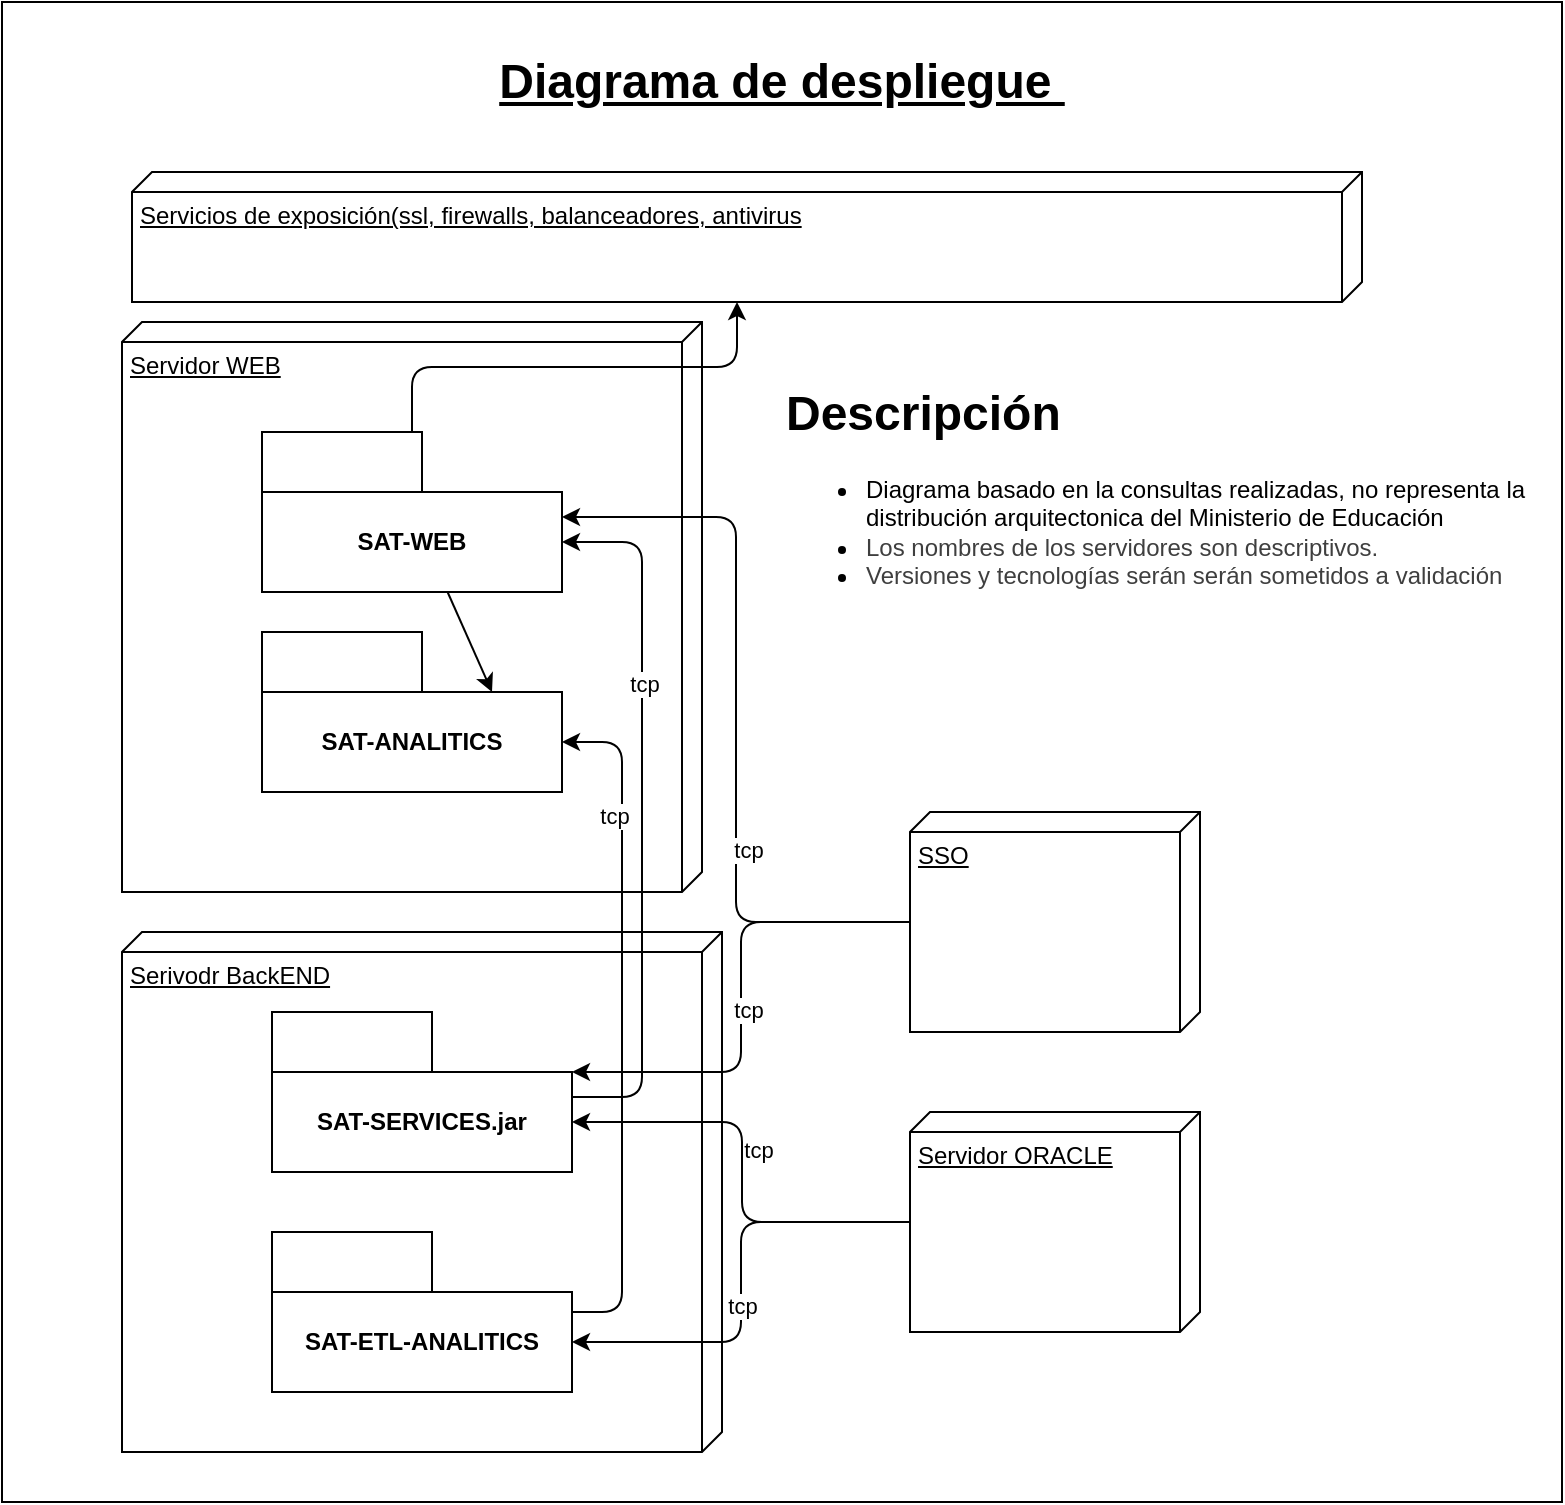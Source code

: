 <mxfile>
    <diagram id="s8_tCFXMnq9FvnXNB_g6" name="Página-1">
        <mxGraphModel dx="1839" dy="1976" grid="1" gridSize="10" guides="1" tooltips="1" connect="1" arrows="1" fold="1" page="1" pageScale="1" pageWidth="827" pageHeight="1169" math="0" shadow="0">
            <root>
                <mxCell id="0"/>
                <mxCell id="1" parent="0"/>
                <mxCell id="25" value="" style="rounded=0;whiteSpace=wrap;html=1;" vertex="1" parent="1">
                    <mxGeometry x="-40" y="-165" width="780" height="750" as="geometry"/>
                </mxCell>
                <mxCell id="2" value="Servidor WEB" style="verticalAlign=top;align=left;spacingTop=8;spacingLeft=2;spacingRight=12;shape=cube;size=10;direction=south;fontStyle=4;html=1;whiteSpace=wrap;" vertex="1" parent="1">
                    <mxGeometry x="20" y="-5" width="290" height="285" as="geometry"/>
                </mxCell>
                <mxCell id="4" value="Serivodr BackEND" style="verticalAlign=top;align=left;spacingTop=8;spacingLeft=2;spacingRight=12;shape=cube;size=10;direction=south;fontStyle=4;html=1;whiteSpace=wrap;" vertex="1" parent="1">
                    <mxGeometry x="20" y="300" width="300" height="260" as="geometry"/>
                </mxCell>
                <mxCell id="5" value="Servidor ORACLE" style="verticalAlign=top;align=left;spacingTop=8;spacingLeft=2;spacingRight=12;shape=cube;size=10;direction=south;fontStyle=4;html=1;whiteSpace=wrap;" vertex="1" parent="1">
                    <mxGeometry x="414" y="390" width="145" height="110" as="geometry"/>
                </mxCell>
                <mxCell id="8" value="SAT-WEB" style="shape=folder;fontStyle=1;tabWidth=80;tabHeight=30;tabPosition=left;html=1;boundedLbl=1;whiteSpace=wrap;" vertex="1" parent="1">
                    <mxGeometry x="90" y="50" width="150" height="80" as="geometry"/>
                </mxCell>
                <mxCell id="9" value="SAT-ANALITICS" style="shape=folder;fontStyle=1;tabWidth=80;tabHeight=30;tabPosition=left;html=1;boundedLbl=1;whiteSpace=wrap;" vertex="1" parent="1">
                    <mxGeometry x="90" y="150" width="150" height="80" as="geometry"/>
                </mxCell>
                <mxCell id="10" value="SAT-SERVICES.jar" style="shape=folder;fontStyle=1;tabWidth=80;tabHeight=30;tabPosition=left;html=1;boundedLbl=1;whiteSpace=wrap;" vertex="1" parent="1">
                    <mxGeometry x="95" y="340" width="150" height="80" as="geometry"/>
                </mxCell>
                <mxCell id="11" value="SAT-ETL-ANALITICS" style="shape=folder;fontStyle=1;tabWidth=80;tabHeight=30;tabPosition=left;html=1;boundedLbl=1;whiteSpace=wrap;" vertex="1" parent="1">
                    <mxGeometry x="95" y="450" width="150" height="80" as="geometry"/>
                </mxCell>
                <mxCell id="14" style="edgeStyle=orthogonalEdgeStyle;html=1;entryX=0;entryY=0;entryDx=150;entryDy=55;entryPerimeter=0;" edge="1" parent="1" source="5" target="11">
                    <mxGeometry relative="1" as="geometry"/>
                </mxCell>
                <mxCell id="32" value="tcp" style="edgeLabel;html=1;align=center;verticalAlign=middle;resizable=0;points=[];" vertex="1" connectable="0" parent="14">
                    <mxGeometry x="0.103" relative="1" as="geometry">
                        <mxPoint as="offset"/>
                    </mxGeometry>
                </mxCell>
                <mxCell id="15" style="edgeStyle=orthogonalEdgeStyle;html=1;entryX=0;entryY=0;entryDx=150;entryDy=55;entryPerimeter=0;" edge="1" parent="1" source="5" target="10">
                    <mxGeometry relative="1" as="geometry">
                        <Array as="points">
                            <mxPoint x="330" y="445"/>
                            <mxPoint x="330" y="395"/>
                        </Array>
                    </mxGeometry>
                </mxCell>
                <mxCell id="31" value="tcp" style="edgeLabel;html=1;align=center;verticalAlign=middle;resizable=0;points=[];" vertex="1" connectable="0" parent="15">
                    <mxGeometry x="0.086" y="-8" relative="1" as="geometry">
                        <mxPoint y="-1" as="offset"/>
                    </mxGeometry>
                </mxCell>
                <mxCell id="16" style="edgeStyle=none;html=1;entryX=0;entryY=0;entryDx=115;entryDy=30;entryPerimeter=0;" edge="1" parent="1" source="8" target="9">
                    <mxGeometry relative="1" as="geometry"/>
                </mxCell>
                <mxCell id="17" style="edgeStyle=orthogonalEdgeStyle;html=1;entryX=0;entryY=0;entryDx=150;entryDy=55;entryPerimeter=0;exitX=0;exitY=0;exitDx=150;exitDy=42.5;exitPerimeter=0;" edge="1" parent="1" source="10" target="8">
                    <mxGeometry relative="1" as="geometry">
                        <mxPoint x="180" y="330" as="sourcePoint"/>
                        <Array as="points">
                            <mxPoint x="280" y="383"/>
                            <mxPoint x="280" y="105"/>
                        </Array>
                    </mxGeometry>
                </mxCell>
                <mxCell id="27" value="tcp" style="edgeLabel;html=1;align=center;verticalAlign=middle;resizable=0;points=[];" vertex="1" connectable="0" parent="17">
                    <mxGeometry x="0.366" y="-1" relative="1" as="geometry">
                        <mxPoint y="-1" as="offset"/>
                    </mxGeometry>
                </mxCell>
                <mxCell id="18" style="edgeStyle=orthogonalEdgeStyle;html=1;entryX=0;entryY=0;entryDx=150;entryDy=55;entryPerimeter=0;" edge="1" parent="1" source="11" target="9">
                    <mxGeometry relative="1" as="geometry">
                        <Array as="points">
                            <mxPoint x="270" y="490"/>
                            <mxPoint x="270" y="205"/>
                        </Array>
                    </mxGeometry>
                </mxCell>
                <mxCell id="28" value="tcp" style="edgeLabel;html=1;align=center;verticalAlign=middle;resizable=0;points=[];" vertex="1" connectable="0" parent="18">
                    <mxGeometry x="0.607" y="4" relative="1" as="geometry">
                        <mxPoint as="offset"/>
                    </mxGeometry>
                </mxCell>
                <mxCell id="19" value="SSO" style="verticalAlign=top;align=left;spacingTop=8;spacingLeft=2;spacingRight=12;shape=cube;size=10;direction=south;fontStyle=4;html=1;whiteSpace=wrap;" vertex="1" parent="1">
                    <mxGeometry x="414" y="240" width="145" height="110" as="geometry"/>
                </mxCell>
                <mxCell id="20" style="edgeStyle=orthogonalEdgeStyle;html=1;entryX=0;entryY=0;entryDx=150;entryDy=42.5;entryPerimeter=0;" edge="1" parent="1" source="19" target="8">
                    <mxGeometry relative="1" as="geometry"/>
                </mxCell>
                <mxCell id="29" value="tcp" style="edgeLabel;html=1;align=center;verticalAlign=middle;resizable=0;points=[];" vertex="1" connectable="0" parent="20">
                    <mxGeometry x="-0.344" y="-6" relative="1" as="geometry">
                        <mxPoint as="offset"/>
                    </mxGeometry>
                </mxCell>
                <mxCell id="21" style="edgeStyle=orthogonalEdgeStyle;html=1;entryX=0;entryY=0;entryDx=150;entryDy=30;entryPerimeter=0;" edge="1" parent="1" source="19" target="10">
                    <mxGeometry relative="1" as="geometry"/>
                </mxCell>
                <mxCell id="30" value="tcp" style="edgeLabel;html=1;align=center;verticalAlign=middle;resizable=0;points=[];" vertex="1" connectable="0" parent="21">
                    <mxGeometry x="0.049" y="3" relative="1" as="geometry">
                        <mxPoint as="offset"/>
                    </mxGeometry>
                </mxCell>
                <mxCell id="22" value="Servicios de exposición(ssl, firewalls, balanceadores, antivirus" style="verticalAlign=top;align=left;spacingTop=8;spacingLeft=2;spacingRight=12;shape=cube;size=10;direction=south;fontStyle=4;html=1;whiteSpace=wrap;" vertex="1" parent="1">
                    <mxGeometry x="25" y="-80" width="615" height="65" as="geometry"/>
                </mxCell>
                <mxCell id="23" style="edgeStyle=orthogonalEdgeStyle;html=1;entryX=0;entryY=0;entryDx=65;entryDy=312.5;entryPerimeter=0;" edge="1" parent="1" source="8" target="22">
                    <mxGeometry relative="1" as="geometry"/>
                </mxCell>
                <mxCell id="24" value="&lt;h1 style=&quot;margin-top: 0px;&quot;&gt;Descripción&lt;/h1&gt;&lt;p&gt;&lt;/p&gt;&lt;ul&gt;&lt;li&gt;Diagrama basado en la consultas realizadas, no representa la distribución arquitectonica del Ministerio de Educación&lt;/li&gt;&lt;li&gt;&lt;span style=&quot;color: rgb(63, 63, 63); background-color: transparent;&quot;&gt;Los nombres de los servidores son descriptivos.&lt;/span&gt;&lt;/li&gt;&lt;li&gt;&lt;span style=&quot;color: rgb(63, 63, 63); background-color: transparent;&quot;&gt;Versiones y tecnologías serán serán sometidos a validación&lt;/span&gt;&lt;/li&gt;&lt;/ul&gt;&lt;p&gt;&lt;/p&gt;" style="text;html=1;whiteSpace=wrap;overflow=hidden;rounded=0;" vertex="1" parent="1">
                    <mxGeometry x="350" y="20" width="390" height="190" as="geometry"/>
                </mxCell>
                <mxCell id="26" value="&lt;font style=&quot;font-size: 24px;&quot;&gt;&lt;b&gt;&lt;u&gt;Diagrama de despliegue&amp;nbsp;&lt;/u&gt;&lt;/b&gt;&lt;/font&gt;" style="text;html=1;align=center;verticalAlign=middle;whiteSpace=wrap;rounded=0;" vertex="1" parent="1">
                    <mxGeometry x="-40" y="-140" width="780" height="30" as="geometry"/>
                </mxCell>
            </root>
        </mxGraphModel>
    </diagram>
</mxfile>